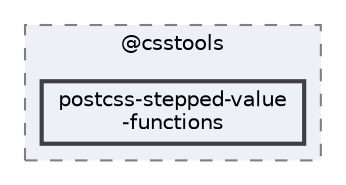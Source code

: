 digraph "pkiclassroomrescheduler/src/main/frontend/node_modules/@csstools/postcss-stepped-value-functions"
{
 // LATEX_PDF_SIZE
  bgcolor="transparent";
  edge [fontname=Helvetica,fontsize=10,labelfontname=Helvetica,labelfontsize=10];
  node [fontname=Helvetica,fontsize=10,shape=box,height=0.2,width=0.4];
  compound=true
  subgraph clusterdir_e64c7a9474e15b6f7032b6f38e6f2d22 {
    graph [ bgcolor="#edf0f7", pencolor="grey50", label="@csstools", fontname=Helvetica,fontsize=10 style="filled,dashed", URL="dir_e64c7a9474e15b6f7032b6f38e6f2d22.html",tooltip=""]
  dir_2a86d53c2e79d90a9c8a39d8156d9617 [label="postcss-stepped-value\l-functions", fillcolor="#edf0f7", color="grey25", style="filled,bold", URL="dir_2a86d53c2e79d90a9c8a39d8156d9617.html",tooltip=""];
  }
}
